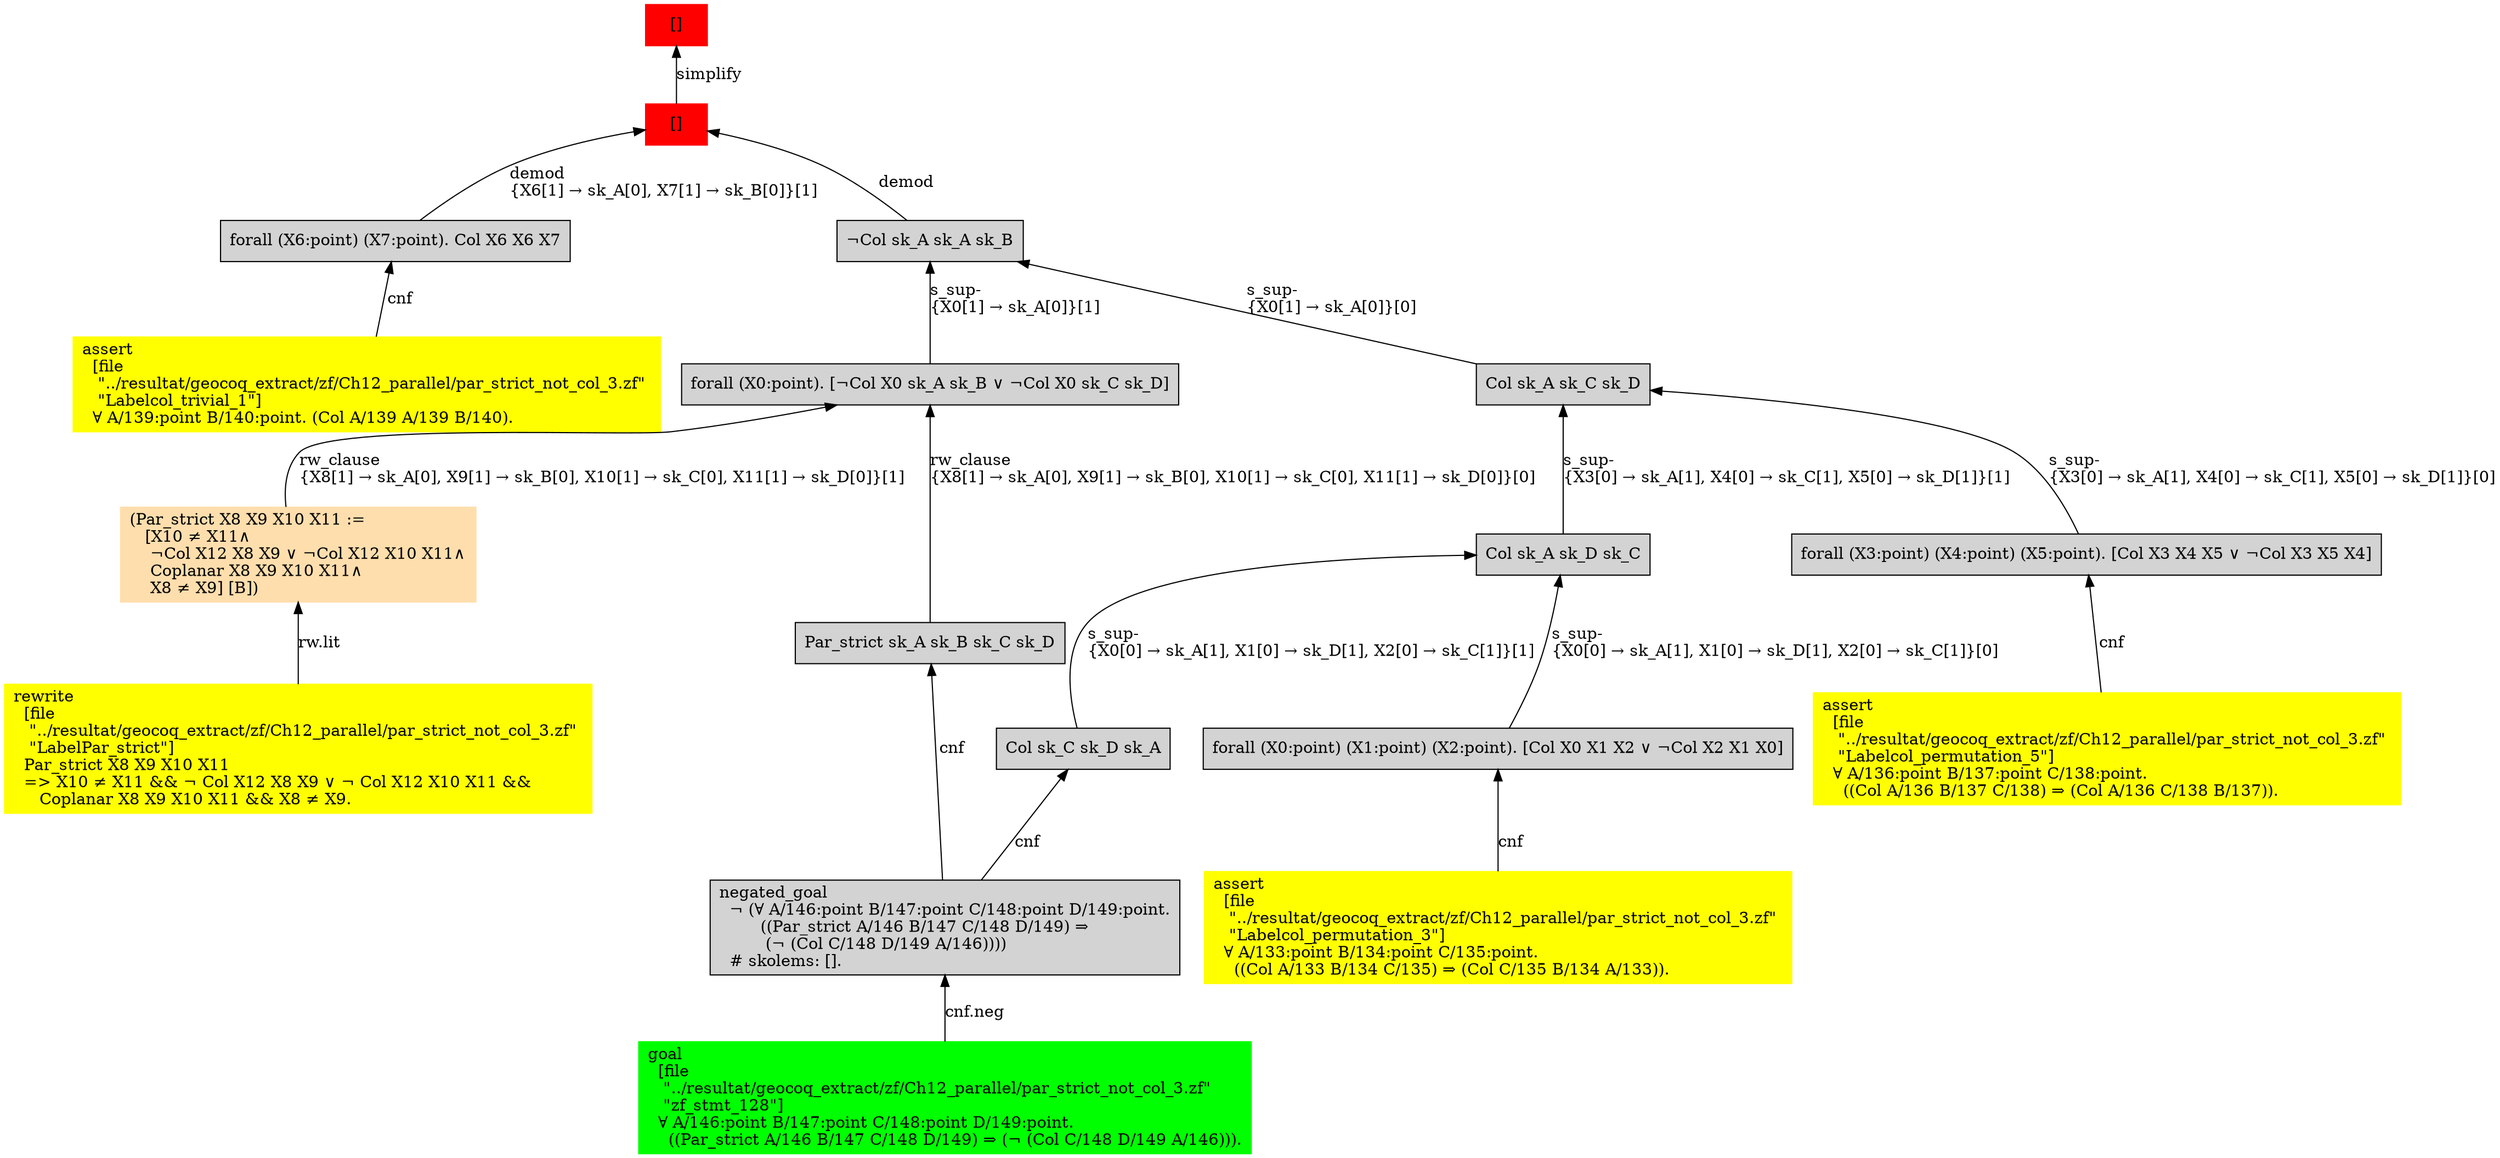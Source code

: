 digraph "unsat_graph" {
  vertex_0 [color=red, label="[]", shape=box, style=filled];
  vertex_0 -> vertex_1 [label="simplify", dir="back"];
  vertex_1 [color=red, label="[]", shape=box, style=filled];
  vertex_1 -> vertex_2 [label="demod\l\{X6[1] → sk_A[0], X7[1] → sk_B[0]\}[1]\l", dir="back"];
  vertex_2 [shape=box, label="forall (X6:point) (X7:point). Col X6 X6 X7\l", style=filled];
  vertex_2 -> vertex_3 [label="cnf", dir="back"];
  vertex_3 [color=yellow, shape=box, label="assert\l  [file\l   \"../resultat/geocoq_extract/zf/Ch12_parallel/par_strict_not_col_3.zf\" \l   \"Labelcol_trivial_1\"]\l  ∀ A/139:point B/140:point. (Col A/139 A/139 B/140).\l", style=filled];
  vertex_1 -> vertex_4 [label="demod", dir="back"];
  vertex_4 [shape=box, label="¬Col sk_A sk_A sk_B\l", style=filled];
  vertex_4 -> vertex_5 [label="s_sup-\l\{X0[1] → sk_A[0]\}[1]\l", dir="back"];
  vertex_5 [shape=box, label="forall (X0:point). [¬Col X0 sk_A sk_B ∨ ¬Col X0 sk_C sk_D]\l", style=filled];
  vertex_5 -> vertex_6 [label="rw_clause\l\{X8[1] → sk_A[0], X9[1] → sk_B[0], X10[1] → sk_C[0], X11[1] → sk_D[0]\}[1]\l", dir="back"];
  vertex_6 [color=navajowhite, shape=box, label="(Par_strict X8 X9 X10 X11 :=\l   [X10 ≠ X11∧\l    ¬Col X12 X8 X9 ∨ ¬Col X12 X10 X11∧\l    Coplanar X8 X9 X10 X11∧\l    X8 ≠ X9] [B])\l", style=filled];
  vertex_6 -> vertex_7 [label="rw.lit", dir="back"];
  vertex_7 [color=yellow, shape=box, label="rewrite\l  [file\l   \"../resultat/geocoq_extract/zf/Ch12_parallel/par_strict_not_col_3.zf\" \l   \"LabelPar_strict\"]\l  Par_strict X8 X9 X10 X11\l  =\> X10 ≠ X11 && ¬ Col X12 X8 X9 ∨ ¬ Col X12 X10 X11 && \l     Coplanar X8 X9 X10 X11 && X8 ≠ X9.\l", style=filled];
  vertex_5 -> vertex_8 [label="rw_clause\l\{X8[1] → sk_A[0], X9[1] → sk_B[0], X10[1] → sk_C[0], X11[1] → sk_D[0]\}[0]\l", dir="back"];
  vertex_8 [shape=box, label="Par_strict sk_A sk_B sk_C sk_D\l", style=filled];
  vertex_8 -> vertex_9 [label="cnf", dir="back"];
  vertex_9 [shape=box, label="negated_goal\l  ¬ (∀ A/146:point B/147:point C/148:point D/149:point.\l        ((Par_strict A/146 B/147 C/148 D/149) ⇒\l         (¬ (Col C/148 D/149 A/146))))\l  # skolems: [].\l", style=filled];
  vertex_9 -> vertex_10 [label="cnf.neg", dir="back"];
  vertex_10 [color=green, shape=box, label="goal\l  [file\l   \"../resultat/geocoq_extract/zf/Ch12_parallel/par_strict_not_col_3.zf\" \l   \"zf_stmt_128\"]\l  ∀ A/146:point B/147:point C/148:point D/149:point.\l    ((Par_strict A/146 B/147 C/148 D/149) ⇒ (¬ (Col C/148 D/149 A/146))).\l", style=filled];
  vertex_4 -> vertex_11 [label="s_sup-\l\{X0[1] → sk_A[0]\}[0]\l", dir="back"];
  vertex_11 [shape=box, label="Col sk_A sk_C sk_D\l", style=filled];
  vertex_11 -> vertex_12 [label="s_sup-\l\{X3[0] → sk_A[1], X4[0] → sk_C[1], X5[0] → sk_D[1]\}[0]\l", dir="back"];
  vertex_12 [shape=box, label="forall (X3:point) (X4:point) (X5:point). [Col X3 X4 X5 ∨ ¬Col X3 X5 X4]\l", style=filled];
  vertex_12 -> vertex_13 [label="cnf", dir="back"];
  vertex_13 [color=yellow, shape=box, label="assert\l  [file\l   \"../resultat/geocoq_extract/zf/Ch12_parallel/par_strict_not_col_3.zf\" \l   \"Labelcol_permutation_5\"]\l  ∀ A/136:point B/137:point C/138:point.\l    ((Col A/136 B/137 C/138) ⇒ (Col A/136 C/138 B/137)).\l", style=filled];
  vertex_11 -> vertex_14 [label="s_sup-\l\{X3[0] → sk_A[1], X4[0] → sk_C[1], X5[0] → sk_D[1]\}[1]\l", dir="back"];
  vertex_14 [shape=box, label="Col sk_A sk_D sk_C\l", style=filled];
  vertex_14 -> vertex_15 [label="s_sup-\l\{X0[0] → sk_A[1], X1[0] → sk_D[1], X2[0] → sk_C[1]\}[0]\l", dir="back"];
  vertex_15 [shape=box, label="forall (X0:point) (X1:point) (X2:point). [Col X0 X1 X2 ∨ ¬Col X2 X1 X0]\l", style=filled];
  vertex_15 -> vertex_16 [label="cnf", dir="back"];
  vertex_16 [color=yellow, shape=box, label="assert\l  [file\l   \"../resultat/geocoq_extract/zf/Ch12_parallel/par_strict_not_col_3.zf\" \l   \"Labelcol_permutation_3\"]\l  ∀ A/133:point B/134:point C/135:point.\l    ((Col A/133 B/134 C/135) ⇒ (Col C/135 B/134 A/133)).\l", style=filled];
  vertex_14 -> vertex_17 [label="s_sup-\l\{X0[0] → sk_A[1], X1[0] → sk_D[1], X2[0] → sk_C[1]\}[1]\l", dir="back"];
  vertex_17 [shape=box, label="Col sk_C sk_D sk_A\l", style=filled];
  vertex_17 -> vertex_9 [label="cnf", dir="back"];
  }


